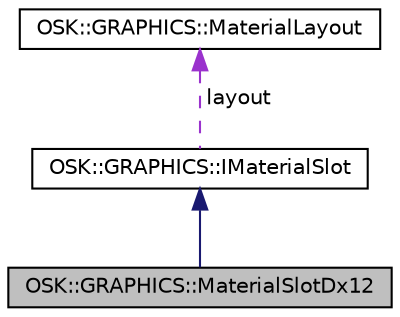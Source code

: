 digraph "OSK::GRAPHICS::MaterialSlotDx12"
{
 // LATEX_PDF_SIZE
  edge [fontname="Helvetica",fontsize="10",labelfontname="Helvetica",labelfontsize="10"];
  node [fontname="Helvetica",fontsize="10",shape=record];
  Node1 [label="OSK::GRAPHICS::MaterialSlotDx12",height=0.2,width=0.4,color="black", fillcolor="grey75", style="filled", fontcolor="black",tooltip=" "];
  Node2 -> Node1 [dir="back",color="midnightblue",fontsize="10",style="solid",fontname="Helvetica"];
  Node2 [label="OSK::GRAPHICS::IMaterialSlot",height=0.2,width=0.4,color="black", fillcolor="white", style="filled",URL="$class_o_s_k_1_1_g_r_a_p_h_i_c_s_1_1_i_material_slot.html",tooltip="Un slot contiene referencias a los recursos (UNIFORM BUFFER, TEXTURE, etc...) que se envían a la GPU."];
  Node3 -> Node2 [dir="back",color="darkorchid3",fontsize="10",style="dashed",label=" layout" ,fontname="Helvetica"];
  Node3 [label="OSK::GRAPHICS::MaterialLayout",height=0.2,width=0.4,color="black", fillcolor="white", style="filled",URL="$class_o_s_k_1_1_g_r_a_p_h_i_c_s_1_1_material_layout.html",tooltip="El layout de un material determina qué slots pertenecen a ese material."];
}
